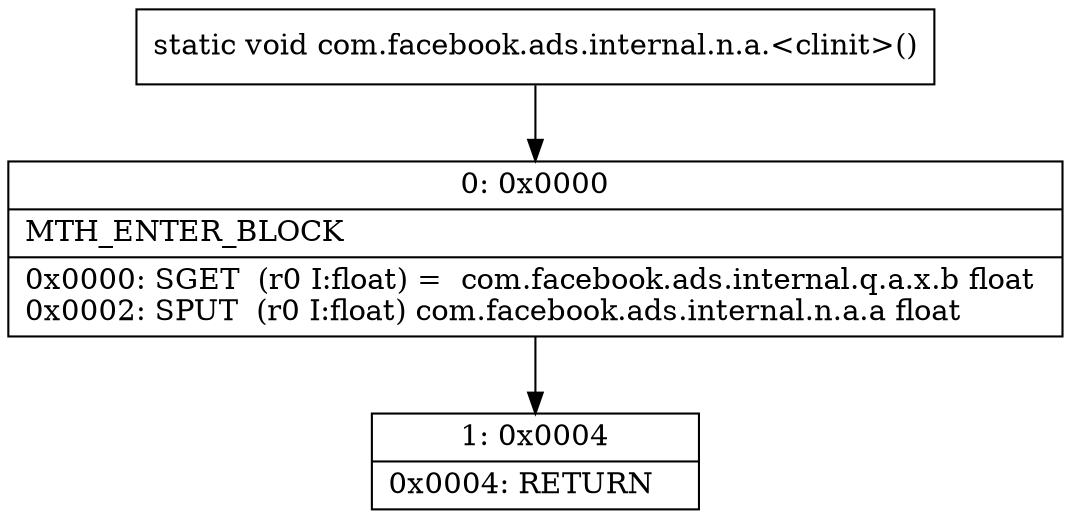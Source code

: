 digraph "CFG forcom.facebook.ads.internal.n.a.\<clinit\>()V" {
Node_0 [shape=record,label="{0\:\ 0x0000|MTH_ENTER_BLOCK\l|0x0000: SGET  (r0 I:float) =  com.facebook.ads.internal.q.a.x.b float \l0x0002: SPUT  (r0 I:float) com.facebook.ads.internal.n.a.a float \l}"];
Node_1 [shape=record,label="{1\:\ 0x0004|0x0004: RETURN   \l}"];
MethodNode[shape=record,label="{static void com.facebook.ads.internal.n.a.\<clinit\>() }"];
MethodNode -> Node_0;
Node_0 -> Node_1;
}

